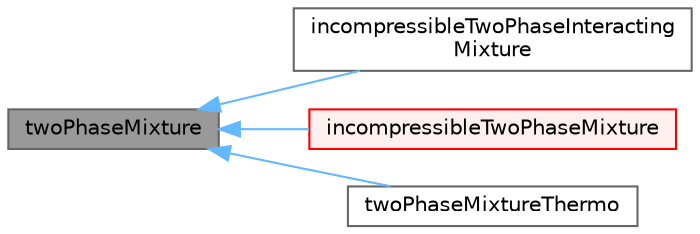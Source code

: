 digraph "twoPhaseMixture"
{
 // LATEX_PDF_SIZE
  bgcolor="transparent";
  edge [fontname=Helvetica,fontsize=10,labelfontname=Helvetica,labelfontsize=10];
  node [fontname=Helvetica,fontsize=10,shape=box,height=0.2,width=0.4];
  rankdir="LR";
  Node1 [id="Node000001",label="twoPhaseMixture",height=0.2,width=0.4,color="gray40", fillcolor="grey60", style="filled", fontcolor="black",tooltip="A two-phase mixture model."];
  Node1 -> Node2 [id="edge1_Node000001_Node000002",dir="back",color="steelblue1",style="solid",tooltip=" "];
  Node2 [id="Node000002",label="incompressibleTwoPhaseInteracting\lMixture",height=0.2,width=0.4,color="gray40", fillcolor="white", style="filled",URL="$classFoam_1_1incompressibleTwoPhaseInteractingMixture.html",tooltip="A two-phase incompressible transportModel for interacting phases requiring the direct evaluation of t..."];
  Node1 -> Node3 [id="edge2_Node000001_Node000003",dir="back",color="steelblue1",style="solid",tooltip=" "];
  Node3 [id="Node000003",label="incompressibleTwoPhaseMixture",height=0.2,width=0.4,color="red", fillcolor="#FFF0F0", style="filled",URL="$classFoam_1_1incompressibleTwoPhaseMixture.html",tooltip="A two-phase incompressible transportModel."];
  Node1 -> Node11 [id="edge3_Node000001_Node000011",dir="back",color="steelblue1",style="solid",tooltip=" "];
  Node11 [id="Node000011",label="twoPhaseMixtureThermo",height=0.2,width=0.4,color="gray40", fillcolor="white", style="filled",URL="$classFoam_1_1twoPhaseMixtureThermo.html",tooltip=" "];
}
